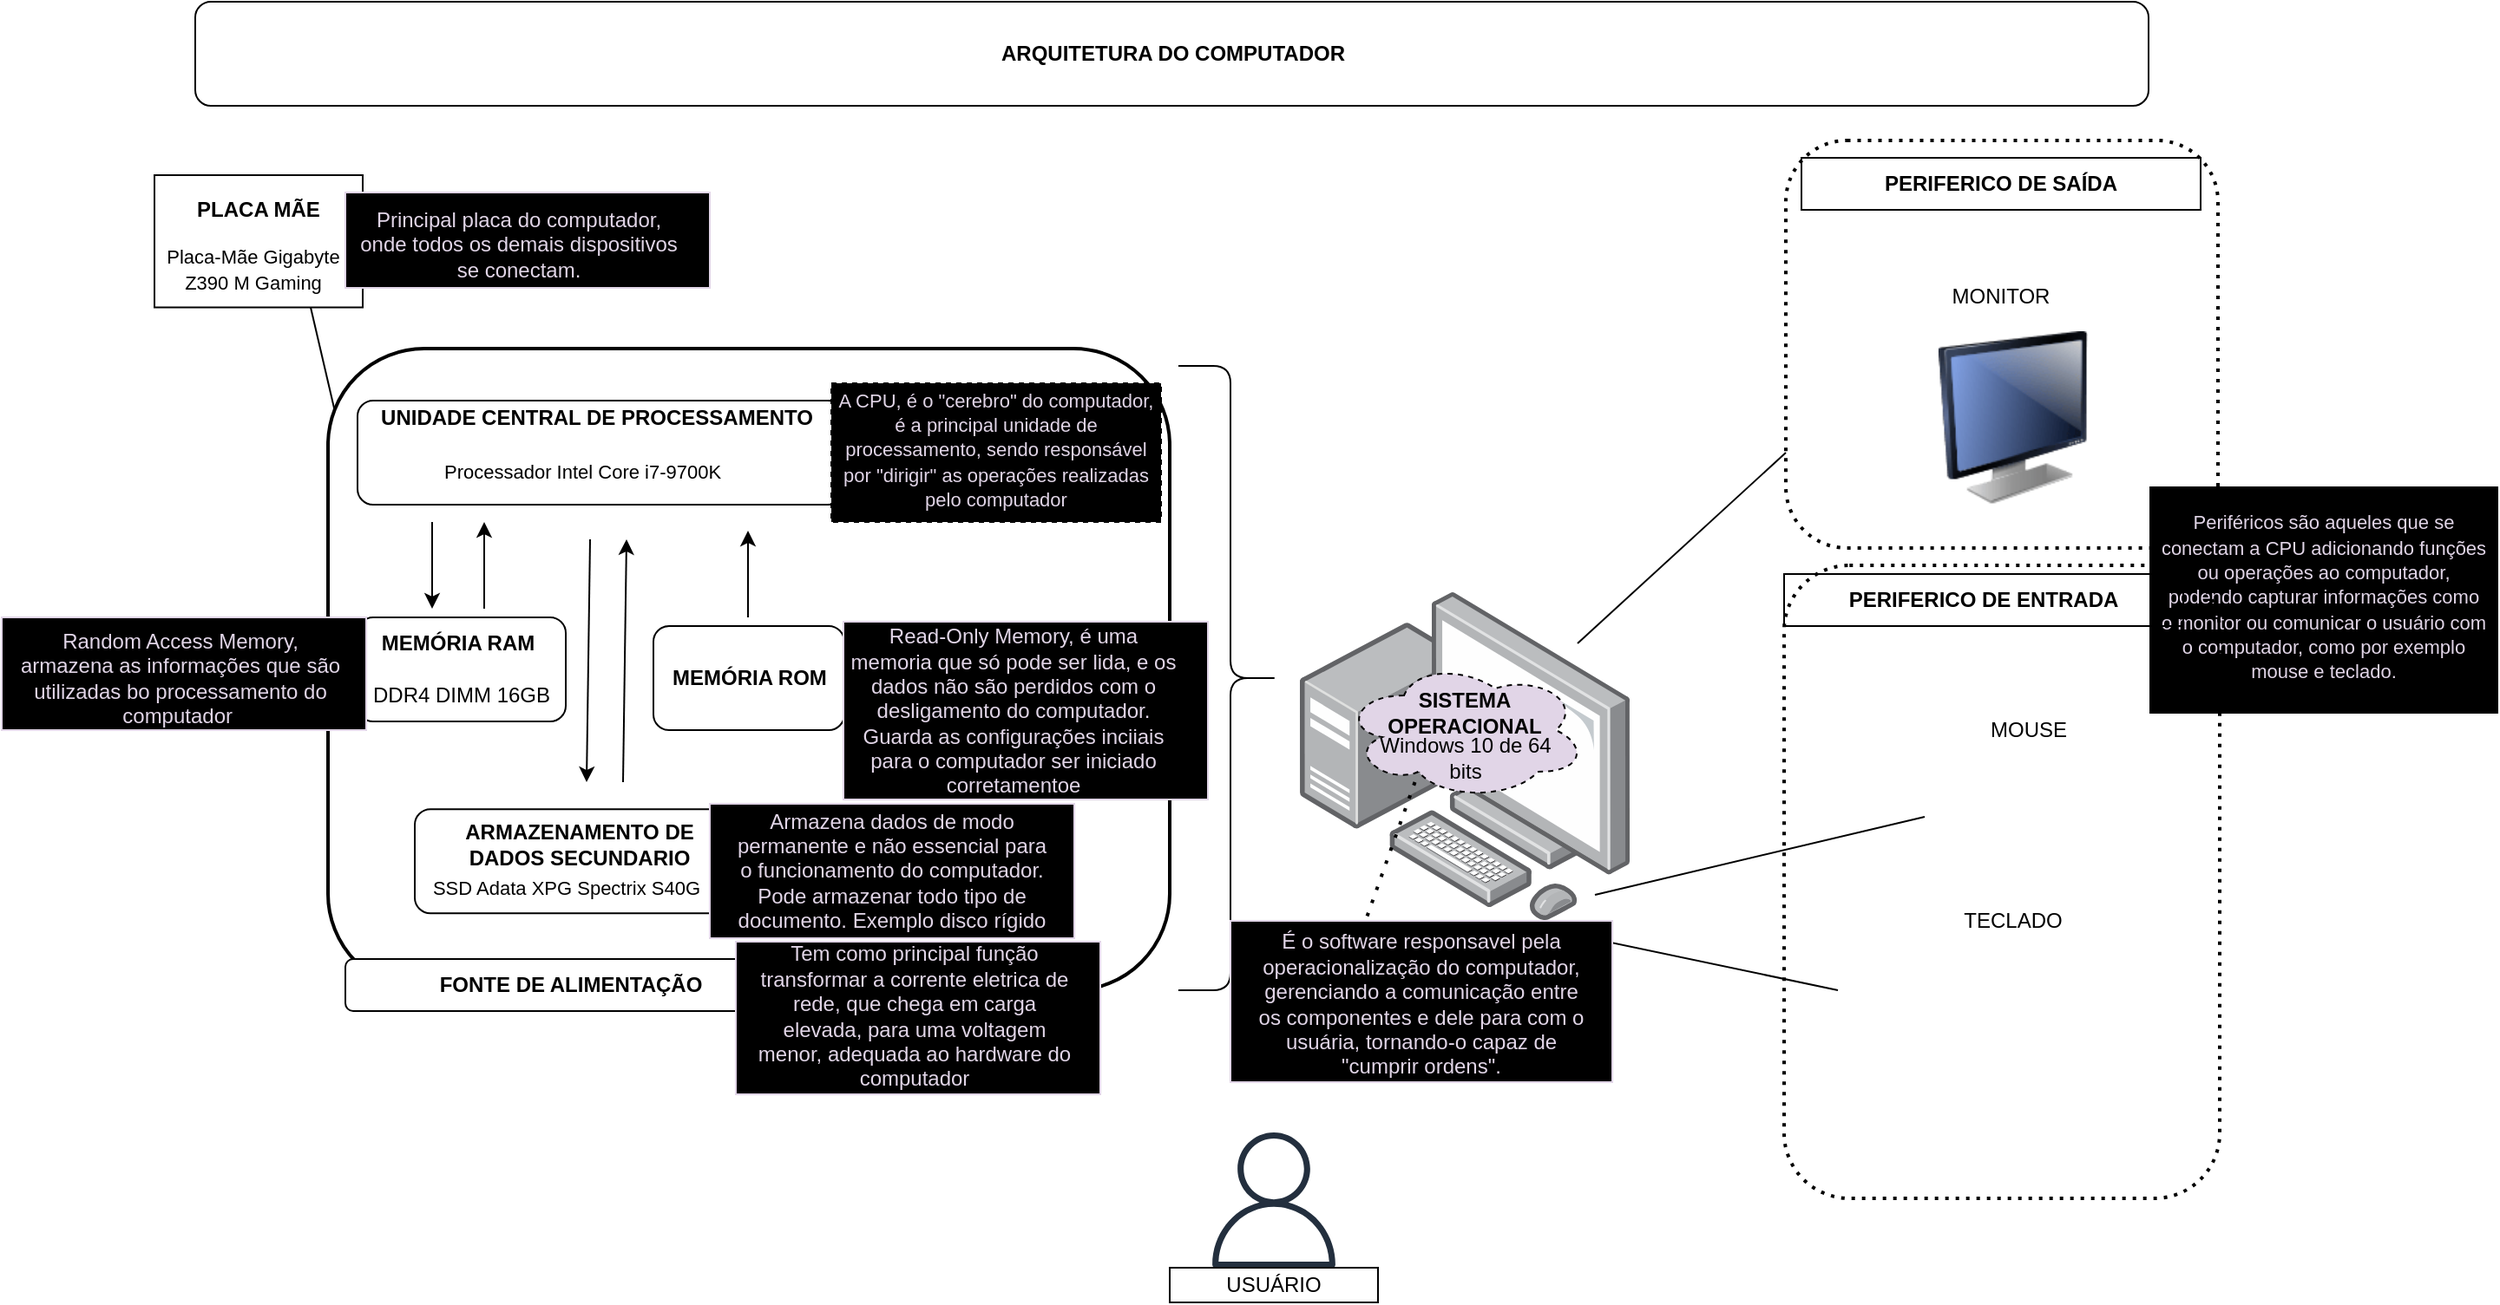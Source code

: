 <mxfile version="15.0.6" type="device"><diagram id="0zdWuOP40TQ6uZl1iEcZ" name="Page-1"><mxGraphModel dx="2233" dy="772" grid="1" gridSize="10" guides="1" tooltips="1" connect="1" arrows="1" fold="1" page="1" pageScale="1" pageWidth="827" pageHeight="1169" math="0" shadow="0"><root><mxCell id="0"/><mxCell id="1" parent="0"/><mxCell id="oYnDhV0PBLJFSR2BY-Uk-29" value="" style="whiteSpace=wrap;html=1;rounded=1;strokeWidth=2;" vertex="1" parent="1"><mxGeometry x="-550" y="210" width="485" height="370" as="geometry"/></mxCell><mxCell id="oYnDhV0PBLJFSR2BY-Uk-1" value="&lt;b&gt;ARQUITETURA DO COMPUTADOR&lt;/b&gt;" style="rounded=1;whiteSpace=wrap;html=1;" vertex="1" parent="1"><mxGeometry x="-626.5" y="10" width="1125.5" height="60" as="geometry"/></mxCell><mxCell id="oYnDhV0PBLJFSR2BY-Uk-2" value="" style="points=[];aspect=fixed;html=1;align=center;shadow=0;dashed=0;image;image=img/lib/allied_telesis/computer_and_terminals/Personal_Computer_with_Server.svg;" vertex="1" parent="1"><mxGeometry x="10" y="350" width="190" height="190" as="geometry"/></mxCell><mxCell id="oYnDhV0PBLJFSR2BY-Uk-4" value="" style="endArrow=none;html=1;" edge="1" parent="1"><mxGeometry width="50" height="50" relative="1" as="geometry"><mxPoint x="170" y="380" as="sourcePoint"/><mxPoint x="290" y="270" as="targetPoint"/></mxGeometry></mxCell><mxCell id="oYnDhV0PBLJFSR2BY-Uk-6" value="" style="image;html=1;image=img/lib/clip_art/computers/Monitor_128x128.png" vertex="1" parent="1"><mxGeometry x="371" y="200" width="100" height="100" as="geometry"/></mxCell><mxCell id="oYnDhV0PBLJFSR2BY-Uk-8" value="" style="endArrow=none;html=1;" edge="1" parent="1"><mxGeometry width="50" height="50" relative="1" as="geometry"><mxPoint x="370" y="480" as="sourcePoint"/><mxPoint x="180" y="525" as="targetPoint"/><Array as="points"/></mxGeometry></mxCell><mxCell id="oYnDhV0PBLJFSR2BY-Uk-9" value="" style="shape=image;html=1;verticalAlign=top;verticalLabelPosition=bottom;labelBackgroundColor=#ffffff;imageAspect=0;aspect=fixed;image=https://cdn1.iconfinder.com/data/icons/Futurosoft%20Icons%200.5.2/128x128/apps/kmousetool.png" vertex="1" parent="1"><mxGeometry x="391" y="450" width="60" height="60" as="geometry"/></mxCell><mxCell id="oYnDhV0PBLJFSR2BY-Uk-11" value="" style="endArrow=none;html=1;" edge="1" parent="1"><mxGeometry width="50" height="50" relative="1" as="geometry"><mxPoint x="320" y="580" as="sourcePoint"/><mxPoint x="130" y="540" as="targetPoint"/></mxGeometry></mxCell><mxCell id="oYnDhV0PBLJFSR2BY-Uk-14" value="" style="shape=image;html=1;verticalAlign=top;verticalLabelPosition=bottom;labelBackgroundColor=#ffffff;imageAspect=0;aspect=fixed;image=https://cdn3.iconfinder.com/data/icons/delta/128/Keyboard.png" vertex="1" parent="1"><mxGeometry x="366" y="550" width="128" height="128" as="geometry"/></mxCell><mxCell id="oYnDhV0PBLJFSR2BY-Uk-16" value="" style="shape=curlyBracket;whiteSpace=wrap;html=1;rounded=1;flipH=1;" vertex="1" parent="1"><mxGeometry x="-60" y="220" width="60" height="360" as="geometry"/></mxCell><mxCell id="oYnDhV0PBLJFSR2BY-Uk-19" value="&lt;b&gt;FONTE DE ALIMENTAÇÃO&lt;/b&gt;" style="whiteSpace=wrap;html=1;rounded=1;" vertex="1" parent="1"><mxGeometry x="-540" y="562" width="260" height="30" as="geometry"/></mxCell><mxCell id="oYnDhV0PBLJFSR2BY-Uk-26" value="" style="whiteSpace=wrap;html=1;rounded=1;" vertex="1" parent="1"><mxGeometry x="-533" y="240" width="280" height="60" as="geometry"/></mxCell><mxCell id="oYnDhV0PBLJFSR2BY-Uk-27" value="" style="whiteSpace=wrap;html=1;rounded=1;" vertex="1" parent="1"><mxGeometry x="-533" y="365" width="120" height="60" as="geometry"/></mxCell><mxCell id="oYnDhV0PBLJFSR2BY-Uk-28" value="&lt;b&gt;MEMÓRIA ROM&lt;/b&gt;" style="whiteSpace=wrap;html=1;rounded=1;" vertex="1" parent="1"><mxGeometry x="-362.5" y="370" width="110" height="60" as="geometry"/></mxCell><mxCell id="oYnDhV0PBLJFSR2BY-Uk-44" value="" style="rounded=0;whiteSpace=wrap;html=1;" vertex="1" parent="1"><mxGeometry x="-650" y="110" width="120" height="76.25" as="geometry"/></mxCell><mxCell id="oYnDhV0PBLJFSR2BY-Uk-48" value="" style="endArrow=classic;html=1;" edge="1" parent="1"><mxGeometry width="50" height="50" relative="1" as="geometry"><mxPoint x="-490" y="310" as="sourcePoint"/><mxPoint x="-490" y="360" as="targetPoint"/></mxGeometry></mxCell><mxCell id="oYnDhV0PBLJFSR2BY-Uk-51" value="" style="endArrow=classic;html=1;" edge="1" parent="1"><mxGeometry width="50" height="50" relative="1" as="geometry"><mxPoint x="-460" y="360" as="sourcePoint"/><mxPoint x="-460" y="310" as="targetPoint"/></mxGeometry></mxCell><mxCell id="oYnDhV0PBLJFSR2BY-Uk-52" value="" style="endArrow=classic;html=1;" edge="1" parent="1"><mxGeometry width="50" height="50" relative="1" as="geometry"><mxPoint x="-308" y="365" as="sourcePoint"/><mxPoint x="-308" y="315" as="targetPoint"/></mxGeometry></mxCell><mxCell id="oYnDhV0PBLJFSR2BY-Uk-56" value="" style="shape=flexArrow;endArrow=classic;html=1;strokeColor=none;" edge="1" parent="1"><mxGeometry width="50" height="50" relative="1" as="geometry"><mxPoint x="130" y="420" as="sourcePoint"/><mxPoint x="180" y="370" as="targetPoint"/></mxGeometry></mxCell><mxCell id="oYnDhV0PBLJFSR2BY-Uk-59" value="" style="endArrow=none;dashed=1;html=1;dashPattern=1 3;strokeWidth=2;" edge="1" parent="1" target="oYnDhV0PBLJFSR2BY-Uk-2"><mxGeometry width="50" height="50" relative="1" as="geometry"><mxPoint x="60" y="540" as="sourcePoint"/><mxPoint x="110" y="490" as="targetPoint"/></mxGeometry></mxCell><mxCell id="oYnDhV0PBLJFSR2BY-Uk-62" value="" style="outlineConnect=0;fontColor=#232F3E;gradientColor=none;fillColor=#232F3E;strokeColor=none;dashed=0;verticalLabelPosition=bottom;verticalAlign=top;align=center;html=1;fontSize=12;fontStyle=0;aspect=fixed;pointerEvents=1;shape=mxgraph.aws4.user;" vertex="1" parent="1"><mxGeometry x="-44" y="662" width="78" height="78" as="geometry"/></mxCell><mxCell id="oYnDhV0PBLJFSR2BY-Uk-63" value="USUÁRIO" style="rounded=0;whiteSpace=wrap;html=1;" vertex="1" parent="1"><mxGeometry x="-65" y="740" width="120" height="20" as="geometry"/></mxCell><mxCell id="oYnDhV0PBLJFSR2BY-Uk-66" value="" style="ellipse;shape=cloud;whiteSpace=wrap;html=1;dashed=1;fillColor=#E1D5E7;" vertex="1" parent="1"><mxGeometry x="35" y="390" width="140" height="80" as="geometry"/></mxCell><mxCell id="oYnDhV0PBLJFSR2BY-Uk-68" value="" style="endArrow=none;dashed=1;html=1;dashPattern=1 3;strokeWidth=2;entryX=0.31;entryY=0.8;entryDx=0;entryDy=0;entryPerimeter=0;" edge="1" parent="1" target="oYnDhV0PBLJFSR2BY-Uk-66"><mxGeometry width="50" height="50" relative="1" as="geometry"><mxPoint x="30" y="590" as="sourcePoint"/><mxPoint x="120.25" y="460" as="targetPoint"/></mxGeometry></mxCell><mxCell id="oYnDhV0PBLJFSR2BY-Uk-70" value="" style="whiteSpace=wrap;html=1;rounded=1;" vertex="1" parent="1"><mxGeometry x="-500" y="475.63" width="180" height="60" as="geometry"/></mxCell><mxCell id="oYnDhV0PBLJFSR2BY-Uk-71" value="" style="endArrow=classic;html=1;" edge="1" parent="1"><mxGeometry width="50" height="50" relative="1" as="geometry"><mxPoint x="-380" y="460" as="sourcePoint"/><mxPoint x="-378" y="320" as="targetPoint"/></mxGeometry></mxCell><mxCell id="oYnDhV0PBLJFSR2BY-Uk-72" value="" style="endArrow=classic;html=1;" edge="1" parent="1"><mxGeometry width="50" height="50" relative="1" as="geometry"><mxPoint x="-399" y="320" as="sourcePoint"/><mxPoint x="-401" y="460" as="targetPoint"/></mxGeometry></mxCell><mxCell id="oYnDhV0PBLJFSR2BY-Uk-73" value="" style="rounded=0;whiteSpace=wrap;html=1;fillColor=#000000;strokeColor=#E1D5E7;" vertex="1" parent="1"><mxGeometry x="-540" y="120" width="210" height="55" as="geometry"/></mxCell><mxCell id="oYnDhV0PBLJFSR2BY-Uk-77" value="" style="endArrow=none;html=1;fontColor=#E1D5E7;strokeColor=#000000;entryX=0.008;entryY=0.097;entryDx=0;entryDy=0;entryPerimeter=0;exitX=0.75;exitY=1;exitDx=0;exitDy=0;" edge="1" parent="1" source="oYnDhV0PBLJFSR2BY-Uk-44" target="oYnDhV0PBLJFSR2BY-Uk-29"><mxGeometry width="50" height="50" relative="1" as="geometry"><mxPoint x="-580" y="230" as="sourcePoint"/><mxPoint x="-530" y="180" as="targetPoint"/></mxGeometry></mxCell><mxCell id="oYnDhV0PBLJFSR2BY-Uk-78" value="&lt;span style=&quot;color: rgb(0 , 0 , 0)&quot;&gt;&lt;b&gt;PLACA MÃE&lt;/b&gt;&lt;/span&gt;" style="text;html=1;strokeColor=none;fillColor=none;align=center;verticalAlign=middle;whiteSpace=wrap;rounded=0;dashed=1;fontColor=#E1D5E7;" vertex="1" parent="1"><mxGeometry x="-640" y="120" width="100" height="20" as="geometry"/></mxCell><mxCell id="oYnDhV0PBLJFSR2BY-Uk-79" value="&lt;span style=&quot;font-family: &amp;#34;poppins&amp;#34; , sans-serif ; background-color: rgb(255 , 255 , 255)&quot;&gt;&lt;font style=&quot;font-size: 11px&quot; color=&quot;#000000&quot;&gt;Placa-Mãe Gigabyte Z390 M Gaming&lt;/font&gt;&lt;/span&gt;" style="text;html=1;strokeColor=none;fillColor=none;align=center;verticalAlign=middle;whiteSpace=wrap;rounded=0;dashed=1;fontColor=#E1D5E7;" vertex="1" parent="1"><mxGeometry x="-653" y="152.5" width="120" height="23.13" as="geometry"/></mxCell><mxCell id="oYnDhV0PBLJFSR2BY-Uk-80" value="&lt;font&gt;Principal placa do computador, onde todos os demais dispositivos se conectam.&lt;/font&gt;" style="text;html=1;strokeColor=none;fillColor=none;align=center;verticalAlign=middle;whiteSpace=wrap;rounded=0;dashed=1;fontColor=#E1D5E7;" vertex="1" parent="1"><mxGeometry x="-535.5" y="130" width="190" height="40" as="geometry"/></mxCell><mxCell id="oYnDhV0PBLJFSR2BY-Uk-82" value="" style="rounded=0;whiteSpace=wrap;html=1;dashed=1;fontColor=#E1D5E7;fillColor=#000000;" vertex="1" parent="1"><mxGeometry x="-260" y="230" width="190" height="80" as="geometry"/></mxCell><mxCell id="oYnDhV0PBLJFSR2BY-Uk-84" value="&lt;font style=&quot;font-size: 11px&quot;&gt;A CPU, é o &quot;cerebro&quot; do computador, é a principal unidade de processamento, sendo responsável por &quot;dirigir&quot; as operações realizadas pelo computador&lt;/font&gt;" style="text;html=1;strokeColor=none;fillColor=none;align=center;verticalAlign=middle;whiteSpace=wrap;rounded=0;dashed=1;fontColor=#E1D5E7;" vertex="1" parent="1"><mxGeometry x="-260" y="230" width="190" height="75" as="geometry"/></mxCell><mxCell id="oYnDhV0PBLJFSR2BY-Uk-88" value="&lt;span style=&quot;color: rgb(0 , 0 , 0)&quot;&gt;&lt;b&gt;UNIDADE CENTRAL DE PROCESSAMENTO&lt;/b&gt;&lt;/span&gt;" style="text;html=1;strokeColor=none;fillColor=none;align=center;verticalAlign=middle;whiteSpace=wrap;rounded=0;dashed=1;fontColor=#E1D5E7;" vertex="1" parent="1"><mxGeometry x="-540" y="240" width="290" height="20" as="geometry"/></mxCell><mxCell id="oYnDhV0PBLJFSR2BY-Uk-90" value="&lt;h1 class=&quot;sc-gFXMyG dkICY&quot; style=&quot;margin: 2rem 0px 1rem ; padding: 0px ; border: none ; list-style: none ; outline: none ; box-sizing: border-box ; font-family: &amp;#34;poppins&amp;#34; , sans-serif ; display: flex ; align-items: center ; line-height: 2.125rem ; background-color: rgb(255 , 255 , 255)&quot;&gt;&lt;span style=&quot;font-weight: normal&quot;&gt;&lt;font color=&quot;#000000&quot; style=&quot;font-size: 11px&quot;&gt;Processador Intel Core i7-9700K&lt;/font&gt;&lt;/span&gt;&lt;/h1&gt;" style="text;html=1;strokeColor=none;fillColor=none;align=left;verticalAlign=middle;whiteSpace=wrap;rounded=0;dashed=1;fontColor=#E1D5E7;" vertex="1" parent="1"><mxGeometry x="-485" y="260" width="170" height="20" as="geometry"/></mxCell><mxCell id="oYnDhV0PBLJFSR2BY-Uk-91" value="&lt;font color=&quot;#000000&quot; face=&quot;poppins, sans-serif&quot; size=&quot;1&quot;&gt;&lt;span style=&quot;background-color: rgb(255 , 255 , 255)&quot;&gt;&lt;b style=&quot;font-size: 12px&quot;&gt;MEMÓRIA RAM&lt;/b&gt;&lt;/span&gt;&lt;/font&gt;" style="text;html=1;strokeColor=none;fillColor=none;align=center;verticalAlign=middle;whiteSpace=wrap;rounded=0;dashed=1;fontColor=#E1D5E7;" vertex="1" parent="1"><mxGeometry x="-530" y="370" width="110" height="20" as="geometry"/></mxCell><mxCell id="oYnDhV0PBLJFSR2BY-Uk-92" value="&lt;span style=&quot;font-family: &amp;#34;poppins&amp;#34; , sans-serif ; background-color: rgb(255 , 255 , 255)&quot;&gt;&lt;font color=&quot;#000000&quot; style=&quot;font-size: 12px&quot;&gt;DDR4 DIMM 16GB&lt;/font&gt;&lt;/span&gt;" style="text;html=1;strokeColor=none;fillColor=none;align=center;verticalAlign=middle;whiteSpace=wrap;rounded=0;dashed=1;fontColor=#E1D5E7;" vertex="1" parent="1"><mxGeometry x="-528" y="400" width="110" height="20" as="geometry"/></mxCell><mxCell id="oYnDhV0PBLJFSR2BY-Uk-94" value="" style="rounded=0;whiteSpace=wrap;html=1;fillColor=#000000;strokeColor=#E1D5E7;" vertex="1" parent="1"><mxGeometry x="-738" y="365" width="210" height="65" as="geometry"/></mxCell><mxCell id="oYnDhV0PBLJFSR2BY-Uk-95" value="Random Access Memory, armazena as informações que são utilizadas bo processamento do computador&amp;nbsp;" style="text;html=1;strokeColor=none;fillColor=none;align=center;verticalAlign=middle;whiteSpace=wrap;rounded=0;dashed=1;fontColor=#E1D5E7;" vertex="1" parent="1"><mxGeometry x="-730" y="372.5" width="190" height="55" as="geometry"/></mxCell><mxCell id="oYnDhV0PBLJFSR2BY-Uk-97" value="" style="rounded=0;whiteSpace=wrap;html=1;fillColor=#000000;strokeColor=#E1D5E7;" vertex="1" parent="1"><mxGeometry x="-253" y="367.5" width="210" height="102.5" as="geometry"/></mxCell><mxCell id="oYnDhV0PBLJFSR2BY-Uk-98" value="Read-Only Memory, é uma memoria que só pode ser lida, e os dados não são perdidos com o desligamento do computador. Guarda as configurações inciiais para o computador ser iniciado corretamentoe" style="text;html=1;strokeColor=none;fillColor=none;align=center;verticalAlign=middle;whiteSpace=wrap;rounded=0;dashed=1;fontColor=#E1D5E7;" vertex="1" parent="1"><mxGeometry x="-250" y="376.25" width="190" height="85" as="geometry"/></mxCell><mxCell id="oYnDhV0PBLJFSR2BY-Uk-102" value="" style="rounded=0;whiteSpace=wrap;html=1;fillColor=#000000;strokeColor=#E1D5E7;" vertex="1" parent="1"><mxGeometry x="-330" y="472.5" width="210" height="77.5" as="geometry"/></mxCell><mxCell id="oYnDhV0PBLJFSR2BY-Uk-103" value="Armazena dados de modo permanente e não essencial para o funcionamento do computador. Pode armazenar todo tipo de documento. Exemplo disco rígido" style="text;html=1;strokeColor=none;fillColor=none;align=center;verticalAlign=middle;whiteSpace=wrap;rounded=0;dashed=1;fontColor=#E1D5E7;" vertex="1" parent="1"><mxGeometry x="-320" y="483.75" width="190" height="55" as="geometry"/></mxCell><mxCell id="oYnDhV0PBLJFSR2BY-Uk-104" value="&lt;b style=&quot;color: rgb(0 , 0 , 0)&quot;&gt;ARMAZENAMENTO DE DADOS SECUNDARIO&lt;/b&gt;" style="text;html=1;strokeColor=none;fillColor=none;align=center;verticalAlign=middle;whiteSpace=wrap;rounded=0;dashed=1;fontColor=#E1D5E7;" vertex="1" parent="1"><mxGeometry x="-485" y="482.5" width="160" height="27.5" as="geometry"/></mxCell><mxCell id="oYnDhV0PBLJFSR2BY-Uk-105" value="&lt;br&gt;&lt;br&gt;&lt;font style=&quot;font-size: 11px&quot;&gt;&lt;span style=&quot;font-family: &amp;#34;poppins&amp;#34; , sans-serif ; font-style: normal ; font-weight: 400 ; letter-spacing: normal ; text-indent: 0px ; text-transform: none ; word-spacing: 0px ; background-color: rgb(255 , 255 , 255) ; display: inline ; float: none&quot;&gt;&lt;font color=&quot;#000000&quot;&gt;SSD Adata XPG Spectrix S40G&lt;/font&gt;&lt;/span&gt;&lt;br&gt;&lt;/font&gt;" style="text;html=1;strokeColor=none;fillColor=none;align=center;verticalAlign=middle;whiteSpace=wrap;rounded=0;dashed=1;fontColor=#E1D5E7;" vertex="1" parent="1"><mxGeometry x="-495" y="501.25" width="165" height="8.75" as="geometry"/></mxCell><mxCell id="oYnDhV0PBLJFSR2BY-Uk-106" value="" style="rounded=0;whiteSpace=wrap;html=1;fillColor=#000000;strokeColor=#E1D5E7;" vertex="1" parent="1"><mxGeometry x="-315" y="552" width="210" height="88" as="geometry"/></mxCell><mxCell id="oYnDhV0PBLJFSR2BY-Uk-107" value="Tem como principal função transformar a corrente eletrica de rede, que chega em carga elevada, para uma voltagem menor, adequada ao hardware do computador" style="text;html=1;strokeColor=none;fillColor=none;align=center;verticalAlign=middle;whiteSpace=wrap;rounded=0;dashed=1;fontColor=#E1D5E7;" vertex="1" parent="1"><mxGeometry x="-307" y="559.5" width="190" height="70.5" as="geometry"/></mxCell><mxCell id="oYnDhV0PBLJFSR2BY-Uk-108" value="&lt;font color=&quot;#000000&quot;&gt;&lt;b&gt;SISTEMA OPERACIONAL&lt;/b&gt;&lt;/font&gt;" style="text;html=1;strokeColor=none;fillColor=none;align=center;verticalAlign=middle;whiteSpace=wrap;rounded=0;dashed=1;fontColor=#E1D5E7;" vertex="1" parent="1"><mxGeometry x="85" y="410" width="40" height="20" as="geometry"/></mxCell><mxCell id="oYnDhV0PBLJFSR2BY-Uk-109" value="&lt;font color=&quot;#000000&quot;&gt;Windows 10 de 64 bits&lt;/font&gt;" style="text;html=1;strokeColor=none;fillColor=none;align=center;verticalAlign=middle;whiteSpace=wrap;rounded=0;dashed=1;fontColor=#E1D5E7;" vertex="1" parent="1"><mxGeometry x="49.5" y="440" width="111" height="11.25" as="geometry"/></mxCell><mxCell id="oYnDhV0PBLJFSR2BY-Uk-112" value="" style="rounded=0;whiteSpace=wrap;html=1;fillColor=#000000;strokeColor=#E1D5E7;" vertex="1" parent="1"><mxGeometry x="-30" y="540" width="220" height="93" as="geometry"/></mxCell><mxCell id="oYnDhV0PBLJFSR2BY-Uk-113" value="É o software responsavel pela operacionalização do computador, gerenciando a comunicação entre os componentes e dele para com o usuária, tornando-o capaz de &quot;cumprir ordens&quot;." style="text;html=1;strokeColor=none;fillColor=none;align=center;verticalAlign=middle;whiteSpace=wrap;rounded=0;dashed=1;fontColor=#E1D5E7;" vertex="1" parent="1"><mxGeometry x="-15" y="550" width="190" height="75.5" as="geometry"/></mxCell><mxCell id="oYnDhV0PBLJFSR2BY-Uk-114" value="" style="rounded=1;whiteSpace=wrap;html=1;fillColor=none;dashed=1;dashPattern=1 2;strokeWidth=2;" vertex="1" parent="1"><mxGeometry x="290" y="90" width="249" height="235" as="geometry"/></mxCell><mxCell id="oYnDhV0PBLJFSR2BY-Uk-115" value="&lt;b&gt;PERIFERICO DE SAÍDA&lt;/b&gt;" style="rounded=0;whiteSpace=wrap;html=1;fontColor=#000000;strokeColor=#000000;strokeWidth=1;fillColor=none;" vertex="1" parent="1"><mxGeometry x="299" y="100" width="230" height="30" as="geometry"/></mxCell><mxCell id="oYnDhV0PBLJFSR2BY-Uk-116" value="" style="rounded=0;whiteSpace=wrap;html=1;fontColor=#000000;strokeWidth=1;fillColor=#000000;" vertex="1" parent="1"><mxGeometry x="500" y="290" width="200" height="130" as="geometry"/></mxCell><mxCell id="oYnDhV0PBLJFSR2BY-Uk-117" value="&lt;font style=&quot;font-size: 11px&quot;&gt;Periféricos são aqueles que se conectam a CPU adicionando funções ou operações ao computador, podendo capturar informações como o monitor ou comunicar o usuário com o computador, como por exemplo mouse e teclado.&lt;/font&gt;" style="text;html=1;strokeColor=none;fillColor=none;align=center;verticalAlign=middle;whiteSpace=wrap;rounded=0;dashed=1;fontColor=#E1D5E7;" vertex="1" parent="1"><mxGeometry x="505" y="276.25" width="190" height="153.75" as="geometry"/></mxCell><mxCell id="oYnDhV0PBLJFSR2BY-Uk-118" value="MONITOR" style="text;html=1;strokeColor=none;fillColor=none;align=center;verticalAlign=middle;whiteSpace=wrap;rounded=0;fontColor=#000000;" vertex="1" parent="1"><mxGeometry x="394" y="170" width="40" height="20" as="geometry"/></mxCell><mxCell id="oYnDhV0PBLJFSR2BY-Uk-120" value="" style="rounded=1;whiteSpace=wrap;html=1;fillColor=none;dashed=1;dashPattern=1 2;strokeWidth=2;" vertex="1" parent="1"><mxGeometry x="289" y="335" width="251" height="365" as="geometry"/></mxCell><mxCell id="oYnDhV0PBLJFSR2BY-Uk-121" value="MOUSE" style="text;html=1;strokeColor=none;fillColor=none;align=center;verticalAlign=middle;whiteSpace=wrap;rounded=0;fontColor=#000000;" vertex="1" parent="1"><mxGeometry x="410" y="420" width="40" height="20" as="geometry"/></mxCell><mxCell id="oYnDhV0PBLJFSR2BY-Uk-122" value="TECLADO" style="text;html=1;strokeColor=none;fillColor=none;align=center;verticalAlign=middle;whiteSpace=wrap;rounded=0;fontColor=#000000;" vertex="1" parent="1"><mxGeometry x="401" y="530" width="40" height="20" as="geometry"/></mxCell><mxCell id="oYnDhV0PBLJFSR2BY-Uk-124" value="&lt;b&gt;PERIFERICO DE ENTRADA&lt;/b&gt;" style="rounded=0;whiteSpace=wrap;html=1;fontColor=#000000;strokeColor=#000000;strokeWidth=1;fillColor=none;" vertex="1" parent="1"><mxGeometry x="289" y="340" width="230" height="30" as="geometry"/></mxCell></root></mxGraphModel></diagram></mxfile>